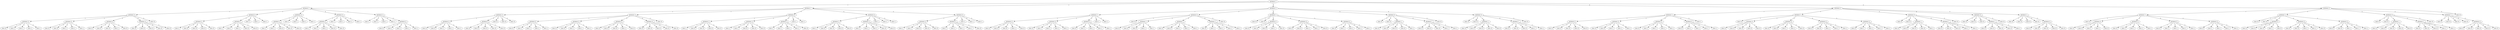 digraph {
	1 [label="attribute: 2"]
	1 -> 2 [label=1]
	2 [label="attribute: 1"]
	2 -> 3 [label=1]
	3 [label="attribute: 3"]
	3 -> 4 [label=1]
	4 [label="attribute: 0"]
	4 -> 5 [label=1]
	5 [label="class: B"]
	4 -> 6 [label=2]
	6 [label="class: L"]
	4 -> 7 [label=3]
	7 [label="class: L"]
	4 -> 8 [label=4]
	8 [label="class: L"]
	4 -> 9 [label=5]
	9 [label="class: L"]
	3 -> 10 [label=2]
	10 [label="attribute: 0"]
	10 -> 11 [label=1]
	11 [label="class: R"]
	10 -> 12 [label=2]
	12 [label="class: B"]
	10 -> 13 [label=3]
	13 [label="class: L"]
	10 -> 14 [label=4]
	14 [label="class: L"]
	10 -> 15 [label=5]
	15 [label="class: L"]
	3 -> 16 [label=3]
	16 [label="attribute: 0"]
	16 -> 17 [label=1]
	17 [label="class: R"]
	16 -> 18 [label=2]
	18 [label="class: R"]
	16 -> 19 [label=3]
	19 [label="class: B"]
	16 -> 20 [label=4]
	20 [label="class: L"]
	16 -> 21 [label=5]
	21 [label="class: R"]
	3 -> 22 [label=4]
	22 [label="attribute: 0"]
	22 -> 23 [label=1]
	23 [label="class: R"]
	22 -> 24 [label=2]
	24 [label="class: R"]
	22 -> 25 [label=3]
	25 [label="class: R"]
	22 -> 26 [label=4]
	26 [label="class: B"]
	22 -> 27 [label=5]
	27 [label="class: R"]
	3 -> 28 [label=5]
	28 [label="class: R"]
	2 -> 29 [label=2]
	29 [label="attribute: 0"]
	29 -> 30 [label=1]
	30 [label="attribute: 3"]
	30 -> 31 [label=1]
	31 [label="class: L"]
	30 -> 32 [label=2]
	32 [label="class: B"]
	30 -> 33 [label=3]
	33 [label="class: R"]
	30 -> 34 [label=4]
	34 [label="class: R"]
	30 -> 35 [label=5]
	35 [label="class: R"]
	29 -> 36 [label=2]
	36 [label="attribute: 3"]
	36 -> 37 [label=1]
	37 [label="class: L"]
	36 -> 38 [label=2]
	38 [label="class: L"]
	36 -> 39 [label=3]
	39 [label="class: L"]
	36 -> 40 [label=4]
	40 [label="class: B"]
	36 -> 41 [label=5]
	41 [label="class: R"]
	29 -> 42 [label=3]
	42 [label="class: L"]
	29 -> 43 [label=4]
	43 [label="class: L"]
	29 -> 44 [label=5]
	44 [label="class: L"]
	2 -> 45 [label=3]
	45 [label="attribute: 0"]
	45 -> 46 [label=1]
	46 [label="attribute: 3"]
	46 -> 47 [label=1]
	47 [label="class: L"]
	46 -> 48 [label=2]
	48 [label="class: L"]
	46 -> 49 [label=3]
	49 [label="class: B"]
	46 -> 50 [label=4]
	50 [label="class: R"]
	46 -> 51 [label=5]
	51 [label="class: R"]
	45 -> 52 [label=2]
	52 [label="class: L"]
	45 -> 53 [label=3]
	53 [label="class: L"]
	45 -> 54 [label=4]
	54 [label="class: L"]
	45 -> 55 [label=5]
	55 [label="class: L"]
	2 -> 56 [label=4]
	56 [label="attribute: 0"]
	56 -> 57 [label=1]
	57 [label="attribute: 3"]
	57 -> 58 [label=1]
	58 [label="class: L"]
	57 -> 59 [label=2]
	59 [label="class: L"]
	57 -> 60 [label=3]
	60 [label="class: L"]
	57 -> 61 [label=4]
	61 [label="class: B"]
	57 -> 62 [label=5]
	62 [label="class: R"]
	56 -> 63 [label=2]
	63 [label="class: L"]
	56 -> 64 [label=3]
	64 [label="class: L"]
	56 -> 65 [label=4]
	65 [label="class: L"]
	56 -> 66 [label=5]
	66 [label="class: L"]
	2 -> 67 [label=5]
	67 [label="attribute: 3"]
	67 -> 68 [label=1]
	68 [label="class: L"]
	67 -> 69 [label=2]
	69 [label="class: L"]
	67 -> 70 [label=3]
	70 [label="class: L"]
	67 -> 71 [label=4]
	71 [label="class: L"]
	67 -> 72 [label=5]
	72 [label="attribute: 0"]
	72 -> 73 [label=1]
	73 [label="class: B"]
	72 -> 74 [label=2]
	74 [label="class: L"]
	72 -> 75 [label=3]
	75 [label="class: L"]
	72 -> 76 [label=4]
	76 [label="class: L"]
	72 -> 77 [label=5]
	77 [label="class: L"]
	1 -> 78 [label=2]
	78 [label="attribute: 1"]
	78 -> 79 [label=1]
	79 [label="attribute: 3"]
	79 -> 80 [label=1]
	80 [label="attribute: 0"]
	80 -> 81 [label=1]
	81 [label="class: R"]
	80 -> 82 [label=2]
	82 [label="class: B"]
	80 -> 83 [label=3]
	83 [label="class: L"]
	80 -> 84 [label=4]
	84 [label="class: L"]
	80 -> 85 [label=5]
	85 [label="class: L"]
	79 -> 86 [label=2]
	86 [label="attribute: 0"]
	86 -> 87 [label=1]
	87 [label="class: R"]
	86 -> 88 [label=2]
	88 [label="class: R"]
	86 -> 89 [label=3]
	89 [label="class: R"]
	86 -> 90 [label=4]
	90 [label="class: B"]
	86 -> 91 [label=5]
	91 [label="class: R"]
	79 -> 92 [label=3]
	92 [label="class: R"]
	79 -> 93 [label=4]
	93 [label="class: R"]
	79 -> 94 [label=5]
	94 [label="class: R"]
	78 -> 95 [label=2]
	95 [label="attribute: 3"]
	95 -> 96 [label=1]
	96 [label="attribute: 0"]
	96 -> 97 [label=1]
	97 [label="class: B"]
	96 -> 98 [label=2]
	98 [label="class: L"]
	96 -> 99 [label=3]
	99 [label="class: L"]
	96 -> 100 [label=4]
	100 [label="class: L"]
	96 -> 101 [label=5]
	101 [label="class: L"]
	95 -> 102 [label=2]
	102 [label="attribute: 0"]
	102 -> 103 [label=1]
	103 [label="class: R"]
	102 -> 104 [label=2]
	104 [label="class: B"]
	102 -> 105 [label=3]
	105 [label="class: L"]
	102 -> 106 [label=4]
	106 [label="class: L"]
	102 -> 107 [label=5]
	107 [label="class: L"]
	95 -> 108 [label=3]
	108 [label="attribute: 0"]
	108 -> 109 [label=1]
	109 [label="class: R"]
	108 -> 110 [label=2]
	110 [label="class: R"]
	108 -> 111 [label=3]
	111 [label="class: B"]
	108 -> 112 [label=4]
	112 [label="class: L"]
	108 -> 113 [label=5]
	113 [label="class: R"]
	95 -> 114 [label=4]
	114 [label="attribute: 0"]
	114 -> 115 [label=1]
	115 [label="class: R"]
	114 -> 116 [label=2]
	116 [label="class: R"]
	114 -> 117 [label=3]
	117 [label="class: R"]
	114 -> 118 [label=4]
	118 [label="class: B"]
	114 -> 119 [label=5]
	119 [label="class: R"]
	95 -> 120 [label=5]
	120 [label="class: R"]
	78 -> 121 [label=3]
	121 [label="attribute: 0"]
	121 -> 122 [label=1]
	122 [label="attribute: 3"]
	122 -> 123 [label=1]
	123 [label="class: L"]
	122 -> 124 [label=2]
	124 [label="class: R"]
	122 -> 125 [label=3]
	125 [label="class: R"]
	122 -> 126 [label=4]
	126 [label="class: R"]
	122 -> 127 [label=5]
	127 [label="class: R"]
	121 -> 128 [label=2]
	128 [label="attribute: 3"]
	128 -> 129 [label=1]
	129 [label="class: L"]
	128 -> 130 [label=2]
	130 [label="class: L"]
	128 -> 131 [label=3]
	131 [label="class: B"]
	128 -> 132 [label=4]
	132 [label="class: R"]
	128 -> 133 [label=5]
	133 [label="class: R"]
	121 -> 134 [label=3]
	134 [label="attribute: 3"]
	134 -> 135 [label=1]
	135 [label="class: L"]
	134 -> 136 [label=2]
	136 [label="class: L"]
	134 -> 137 [label=3]
	137 [label="class: L"]
	134 -> 138 [label=4]
	138 [label="class: L"]
	134 -> 139 [label=5]
	139 [label="class: R"]
	121 -> 140 [label=4]
	140 [label="class: L"]
	121 -> 141 [label=5]
	141 [label="class: L"]
	78 -> 142 [label=4]
	142 [label="attribute: 0"]
	142 -> 143 [label=1]
	143 [label="attribute: 3"]
	143 -> 144 [label=1]
	144 [label="class: L"]
	143 -> 145 [label=2]
	145 [label="class: B"]
	143 -> 146 [label=3]
	146 [label="class: R"]
	143 -> 147 [label=4]
	147 [label="class: R"]
	143 -> 148 [label=5]
	148 [label="class: R"]
	142 -> 149 [label=2]
	149 [label="attribute: 3"]
	149 -> 150 [label=1]
	150 [label="class: L"]
	149 -> 151 [label=2]
	151 [label="class: L"]
	149 -> 152 [label=3]
	152 [label="class: L"]
	149 -> 153 [label=4]
	153 [label="class: B"]
	149 -> 154 [label=5]
	154 [label="class: R"]
	142 -> 155 [label=3]
	155 [label="class: L"]
	142 -> 156 [label=4]
	156 [label="class: L"]
	142 -> 157 [label=5]
	157 [label="class: L"]
	78 -> 158 [label=5]
	158 [label="attribute: 0"]
	158 -> 159 [label=1]
	159 [label="attribute: 3"]
	159 -> 160 [label=1]
	160 [label="class: L"]
	159 -> 161 [label=2]
	161 [label="class: L"]
	159 -> 162 [label=3]
	162 [label="class: R"]
	159 -> 163 [label=4]
	163 [label="class: R"]
	159 -> 164 [label=5]
	164 [label="class: R"]
	158 -> 165 [label=2]
	165 [label="attribute: 3"]
	165 -> 166 [label=1]
	166 [label="class: L"]
	165 -> 167 [label=2]
	167 [label="class: L"]
	165 -> 168 [label=3]
	168 [label="class: L"]
	165 -> 169 [label=4]
	169 [label="class: L"]
	165 -> 170 [label=5]
	170 [label="class: B"]
	158 -> 171 [label=3]
	171 [label="class: L"]
	158 -> 172 [label=4]
	172 [label="class: L"]
	158 -> 173 [label=5]
	173 [label="class: L"]
	1 -> 174 [label=3]
	174 [label="attribute: 3"]
	174 -> 175 [label=1]
	175 [label="attribute: 1"]
	175 -> 176 [label=1]
	176 [label="attribute: 0"]
	176 -> 177 [label=1]
	177 [label="class: R"]
	176 -> 178 [label=2]
	178 [label="class: R"]
	176 -> 179 [label=3]
	179 [label="class: B"]
	176 -> 180 [label=4]
	180 [label="class: L"]
	176 -> 181 [label=5]
	181 [label="class: R"]
	175 -> 182 [label=2]
	182 [label="attribute: 0"]
	182 -> 183 [label=1]
	183 [label="class: R"]
	182 -> 184 [label=2]
	184 [label="class: L"]
	182 -> 185 [label=3]
	185 [label="class: L"]
	182 -> 186 [label=4]
	186 [label="class: L"]
	182 -> 187 [label=5]
	187 [label="class: L"]
	175 -> 188 [label=3]
	188 [label="attribute: 0"]
	188 -> 189 [label=1]
	189 [label="class: B"]
	188 -> 190 [label=2]
	190 [label="class: L"]
	188 -> 191 [label=3]
	191 [label="class: L"]
	188 -> 192 [label=4]
	192 [label="class: L"]
	188 -> 193 [label=5]
	193 [label="class: L"]
	175 -> 194 [label=4]
	194 [label="class: L"]
	175 -> 195 [label=5]
	195 [label="class: L"]
	174 -> 196 [label=2]
	196 [label="attribute: 0"]
	196 -> 197 [label=1]
	197 [label="class: R"]
	196 -> 198 [label=2]
	198 [label="attribute: 1"]
	198 -> 199 [label=1]
	199 [label="class: R"]
	198 -> 200 [label=2]
	200 [label="class: R"]
	198 -> 201 [label=3]
	201 [label="class: B"]
	198 -> 202 [label=4]
	202 [label="class: L"]
	198 -> 203 [label=5]
	203 [label="class: L"]
	196 -> 204 [label=3]
	204 [label="attribute: 1"]
	204 -> 205 [label=1]
	205 [label="class: R"]
	204 -> 206 [label=2]
	206 [label="class: B"]
	204 -> 207 [label=3]
	207 [label="class: L"]
	204 -> 208 [label=4]
	208 [label="class: L"]
	204 -> 209 [label=5]
	209 [label="class: L"]
	196 -> 210 [label=4]
	210 [label="attribute: 1"]
	210 -> 211 [label=1]
	211 [label="class: R"]
	210 -> 212 [label=2]
	212 [label="class: L"]
	210 -> 213 [label=3]
	213 [label="class: L"]
	210 -> 214 [label=4]
	214 [label="class: L"]
	210 -> 215 [label=5]
	215 [label="class: L"]
	196 -> 216 [label=5]
	216 [label="class: R"]
	174 -> 217 [label=3]
	217 [label="attribute: 1"]
	217 -> 218 [label=1]
	218 [label="class: R"]
	217 -> 219 [label=2]
	219 [label="class: R"]
	217 -> 220 [label=3]
	220 [label="attribute: 0"]
	220 -> 221 [label=1]
	221 [label="class: R"]
	220 -> 222 [label=2]
	222 [label="class: R"]
	220 -> 223 [label=3]
	223 [label="class: B"]
	220 -> 224 [label=4]
	224 [label="class: L"]
	220 -> 225 [label=5]
	225 [label="class: R"]
	217 -> 226 [label=4]
	226 [label="attribute: 0"]
	226 -> 227 [label=1]
	227 [label="class: R"]
	226 -> 228 [label=2]
	228 [label="class: R"]
	226 -> 229 [label=3]
	229 [label="class: L"]
	226 -> 230 [label=4]
	230 [label="class: L"]
	226 -> 231 [label=5]
	231 [label="class: R"]
	217 -> 232 [label=5]
	232 [label="attribute: 0"]
	232 -> 233 [label=1]
	233 [label="class: R"]
	232 -> 234 [label=2]
	234 [label="class: L"]
	232 -> 235 [label=3]
	235 [label="class: L"]
	232 -> 236 [label=4]
	236 [label="class: L"]
	232 -> 237 [label=5]
	237 [label="class: L"]
	174 -> 238 [label=4]
	238 [label="attribute: 0"]
	238 -> 239 [label=1]
	239 [label="class: R"]
	238 -> 240 [label=2]
	240 [label="class: R"]
	238 -> 241 [label=3]
	241 [label="attribute: 1"]
	241 -> 242 [label=1]
	242 [label="class: R"]
	241 -> 243 [label=2]
	243 [label="class: R"]
	241 -> 244 [label=3]
	244 [label="class: R"]
	241 -> 245 [label=4]
	245 [label="class: B"]
	241 -> 246 [label=5]
	246 [label="class: L"]
	238 -> 247 [label=4]
	247 [label="attribute: 1"]
	247 -> 248 [label=1]
	248 [label="class: R"]
	247 -> 249 [label=2]
	249 [label="class: R"]
	247 -> 250 [label=3]
	250 [label="class: B"]
	247 -> 251 [label=4]
	251 [label="class: L"]
	247 -> 252 [label=5]
	252 [label="class: L"]
	238 -> 253 [label=5]
	253 [label="class: R"]
	174 -> 254 [label=5]
	254 [label="attribute: 0"]
	254 -> 255 [label=1]
	255 [label="class: R"]
	254 -> 256 [label=2]
	256 [label="class: R"]
	254 -> 257 [label=3]
	257 [label="attribute: 1"]
	257 -> 258 [label=1]
	258 [label="class: R"]
	257 -> 259 [label=2]
	259 [label="class: R"]
	257 -> 260 [label=3]
	260 [label="class: R"]
	257 -> 261 [label=4]
	261 [label="class: R"]
	257 -> 262 [label=5]
	262 [label="class: B"]
	254 -> 263 [label=4]
	263 [label="attribute: 1"]
	263 -> 264 [label=1]
	264 [label="class: R"]
	263 -> 265 [label=2]
	265 [label="class: R"]
	263 -> 266 [label=3]
	266 [label="class: R"]
	263 -> 267 [label=4]
	267 [label="class: L"]
	263 -> 268 [label=5]
	268 [label="class: L"]
	254 -> 269 [label=5]
	269 [label="class: R"]
	1 -> 270 [label=4]
	270 [label="attribute: 3"]
	270 -> 271 [label=1]
	271 [label="attribute: 1"]
	271 -> 272 [label=1]
	272 [label="attribute: 0"]
	272 -> 273 [label=1]
	273 [label="class: R"]
	272 -> 274 [label=2]
	274 [label="class: R"]
	272 -> 275 [label=3]
	275 [label="class: R"]
	272 -> 276 [label=4]
	276 [label="class: B"]
	272 -> 277 [label=5]
	277 [label="class: R"]
	271 -> 278 [label=2]
	278 [label="attribute: 0"]
	278 -> 279 [label=1]
	279 [label="class: R"]
	278 -> 280 [label=2]
	280 [label="class: B"]
	278 -> 281 [label=3]
	281 [label="class: L"]
	278 -> 282 [label=4]
	282 [label="class: L"]
	278 -> 283 [label=5]
	283 [label="class: L"]
	271 -> 284 [label=3]
	284 [label="attribute: 0"]
	284 -> 285 [label=1]
	285 [label="class: R"]
	284 -> 286 [label=2]
	286 [label="class: L"]
	284 -> 287 [label=3]
	287 [label="class: L"]
	284 -> 288 [label=4]
	288 [label="class: L"]
	284 -> 289 [label=5]
	289 [label="class: L"]
	271 -> 290 [label=4]
	290 [label="attribute: 0"]
	290 -> 291 [label=1]
	291 [label="class: B"]
	290 -> 292 [label=2]
	292 [label="class: L"]
	290 -> 293 [label=3]
	293 [label="class: L"]
	290 -> 294 [label=4]
	294 [label="class: L"]
	290 -> 295 [label=5]
	295 [label="class: L"]
	271 -> 296 [label=5]
	296 [label="class: L"]
	270 -> 297 [label=2]
	297 [label="attribute: 1"]
	297 -> 298 [label=1]
	298 [label="class: R"]
	297 -> 299 [label=2]
	299 [label="attribute: 0"]
	299 -> 300 [label=1]
	300 [label="class: R"]
	299 -> 301 [label=2]
	301 [label="class: R"]
	299 -> 302 [label=3]
	302 [label="class: R"]
	299 -> 303 [label=4]
	303 [label="class: B"]
	299 -> 304 [label=5]
	304 [label="class: R"]
	297 -> 305 [label=3]
	305 [label="attribute: 0"]
	305 -> 306 [label=1]
	306 [label="class: R"]
	305 -> 307 [label=2]
	307 [label="class: R"]
	305 -> 308 [label=3]
	308 [label="class: L"]
	305 -> 309 [label=4]
	309 [label="class: L"]
	305 -> 310 [label=5]
	310 [label="class: R"]
	297 -> 311 [label=4]
	311 [label="attribute: 0"]
	311 -> 312 [label=1]
	312 [label="class: R"]
	311 -> 313 [label=2]
	313 [label="class: B"]
	311 -> 314 [label=3]
	314 [label="class: L"]
	311 -> 315 [label=4]
	315 [label="class: L"]
	311 -> 316 [label=5]
	316 [label="class: L"]
	297 -> 317 [label=5]
	317 [label="attribute: 0"]
	317 -> 318 [label=1]
	318 [label="class: R"]
	317 -> 319 [label=2]
	319 [label="class: L"]
	317 -> 320 [label=3]
	320 [label="class: L"]
	317 -> 321 [label=4]
	321 [label="class: L"]
	317 -> 322 [label=5]
	322 [label="class: L"]
	270 -> 323 [label=3]
	323 [label="attribute: 0"]
	323 -> 324 [label=1]
	324 [label="class: R"]
	323 -> 325 [label=2]
	325 [label="class: R"]
	323 -> 326 [label=3]
	326 [label="attribute: 1"]
	326 -> 327 [label=1]
	327 [label="class: R"]
	326 -> 328 [label=2]
	328 [label="class: R"]
	326 -> 329 [label=3]
	329 [label="class: R"]
	326 -> 330 [label=4]
	330 [label="class: B"]
	326 -> 331 [label=5]
	331 [label="class: L"]
	323 -> 332 [label=4]
	332 [label="attribute: 1"]
	332 -> 333 [label=1]
	333 [label="class: R"]
	332 -> 334 [label=2]
	334 [label="class: R"]
	332 -> 335 [label=3]
	335 [label="class: B"]
	332 -> 336 [label=4]
	336 [label="class: L"]
	332 -> 337 [label=5]
	337 [label="class: L"]
	323 -> 338 [label=5]
	338 [label="class: R"]
	270 -> 339 [label=4]
	339 [label="attribute: 0"]
	339 -> 340 [label=1]
	340 [label="class: R"]
	339 -> 341 [label=2]
	341 [label="class: R"]
	339 -> 342 [label=3]
	342 [label="class: R"]
	339 -> 343 [label=4]
	343 [label="attribute: 1"]
	343 -> 344 [label=1]
	344 [label="class: R"]
	343 -> 345 [label=2]
	345 [label="class: R"]
	343 -> 346 [label=3]
	346 [label="class: R"]
	343 -> 347 [label=4]
	347 [label="class: B"]
	343 -> 348 [label=5]
	348 [label="class: L"]
	339 -> 349 [label=5]
	349 [label="class: R"]
	270 -> 350 [label=5]
	350 [label="attribute: 1"]
	350 -> 351 [label=1]
	351 [label="class: R"]
	350 -> 352 [label=2]
	352 [label="class: R"]
	350 -> 353 [label=3]
	353 [label="class: R"]
	350 -> 354 [label=4]
	354 [label="class: R"]
	350 -> 355 [label=5]
	355 [label="attribute: 0"]
	355 -> 356 [label=1]
	356 [label="class: R"]
	355 -> 357 [label=2]
	357 [label="class: R"]
	355 -> 358 [label=3]
	358 [label="class: R"]
	355 -> 359 [label=4]
	359 [label="class: B"]
	355 -> 360 [label=5]
	360 [label="class: R"]
	1 -> 361 [label=5]
	361 [label="attribute: 3"]
	361 -> 362 [label=1]
	362 [label="attribute: 1"]
	362 -> 363 [label=1]
	363 [label="class: R"]
	362 -> 364 [label=2]
	364 [label="attribute: 0"]
	364 -> 365 [label=1]
	365 [label="class: R"]
	364 -> 366 [label=2]
	366 [label="class: R"]
	364 -> 367 [label=3]
	367 [label="class: L"]
	364 -> 368 [label=4]
	368 [label="class: L"]
	364 -> 369 [label=5]
	369 [label="class: R"]
	362 -> 370 [label=3]
	370 [label="attribute: 0"]
	370 -> 371 [label=1]
	371 [label="class: R"]
	370 -> 372 [label=2]
	372 [label="class: L"]
	370 -> 373 [label=3]
	373 [label="class: L"]
	370 -> 374 [label=4]
	374 [label="class: L"]
	370 -> 375 [label=5]
	375 [label="class: L"]
	362 -> 376 [label=4]
	376 [label="attribute: 0"]
	376 -> 377 [label=1]
	377 [label="class: R"]
	376 -> 378 [label=2]
	378 [label="class: L"]
	376 -> 379 [label=3]
	379 [label="class: L"]
	376 -> 380 [label=4]
	380 [label="class: L"]
	376 -> 381 [label=5]
	381 [label="class: L"]
	362 -> 382 [label=5]
	382 [label="attribute: 0"]
	382 -> 383 [label=1]
	383 [label="class: B"]
	382 -> 384 [label=2]
	384 [label="class: L"]
	382 -> 385 [label=3]
	385 [label="class: L"]
	382 -> 386 [label=4]
	386 [label="class: L"]
	382 -> 387 [label=5]
	387 [label="class: L"]
	361 -> 388 [label=2]
	388 [label="attribute: 1"]
	388 -> 389 [label=1]
	389 [label="class: R"]
	388 -> 390 [label=2]
	390 [label="class: R"]
	388 -> 391 [label=3]
	391 [label="attribute: 0"]
	391 -> 392 [label=1]
	392 [label="class: R"]
	391 -> 393 [label=2]
	393 [label="class: R"]
	391 -> 394 [label=3]
	394 [label="class: R"]
	391 -> 395 [label=4]
	395 [label="class: L"]
	391 -> 396 [label=5]
	396 [label="class: R"]
	388 -> 397 [label=4]
	397 [label="attribute: 0"]
	397 -> 398 [label=1]
	398 [label="class: R"]
	397 -> 399 [label=2]
	399 [label="class: R"]
	397 -> 400 [label=3]
	400 [label="class: L"]
	397 -> 401 [label=4]
	401 [label="class: L"]
	397 -> 402 [label=5]
	402 [label="class: R"]
	388 -> 403 [label=5]
	403 [label="attribute: 0"]
	403 -> 404 [label=1]
	404 [label="class: R"]
	403 -> 405 [label=2]
	405 [label="class: B"]
	403 -> 406 [label=3]
	406 [label="class: L"]
	403 -> 407 [label=4]
	407 [label="class: L"]
	403 -> 408 [label=5]
	408 [label="class: L"]
	361 -> 409 [label=3]
	409 [label="attribute: 0"]
	409 -> 410 [label=1]
	410 [label="class: R"]
	409 -> 411 [label=2]
	411 [label="class: R"]
	409 -> 412 [label=3]
	412 [label="attribute: 1"]
	412 -> 413 [label=1]
	413 [label="class: R"]
	412 -> 414 [label=2]
	414 [label="class: R"]
	412 -> 415 [label=3]
	415 [label="class: R"]
	412 -> 416 [label=4]
	416 [label="class: R"]
	412 -> 417 [label=5]
	417 [label="class: B"]
	409 -> 418 [label=4]
	418 [label="attribute: 1"]
	418 -> 419 [label=1]
	419 [label="class: R"]
	418 -> 420 [label=2]
	420 [label="class: R"]
	418 -> 421 [label=3]
	421 [label="class: R"]
	418 -> 422 [label=4]
	422 [label="class: L"]
	418 -> 423 [label=5]
	423 [label="class: L"]
	409 -> 424 [label=5]
	424 [label="class: R"]
	361 -> 425 [label=4]
	425 [label="attribute: 1"]
	425 -> 426 [label=1]
	426 [label="class: R"]
	425 -> 427 [label=2]
	427 [label="class: R"]
	425 -> 428 [label=3]
	428 [label="class: R"]
	425 -> 429 [label=4]
	429 [label="class: R"]
	425 -> 430 [label=5]
	430 [label="attribute: 0"]
	430 -> 431 [label=1]
	431 [label="class: R"]
	430 -> 432 [label=2]
	432 [label="class: R"]
	430 -> 433 [label=3]
	433 [label="class: R"]
	430 -> 434 [label=4]
	434 [label="class: B"]
	430 -> 435 [label=5]
	435 [label="class: R"]
	361 -> 436 [label=5]
	436 [label="class: R"]
}
